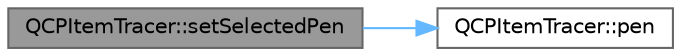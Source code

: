 digraph "QCPItemTracer::setSelectedPen"
{
 // LATEX_PDF_SIZE
  bgcolor="transparent";
  edge [fontname=Helvetica,fontsize=10,labelfontname=Helvetica,labelfontsize=10];
  node [fontname=Helvetica,fontsize=10,shape=box,height=0.2,width=0.4];
  rankdir="LR";
  Node1 [label="QCPItemTracer::setSelectedPen",height=0.2,width=0.4,color="gray40", fillcolor="grey60", style="filled", fontcolor="black",tooltip=" "];
  Node1 -> Node2 [color="steelblue1",style="solid"];
  Node2 [label="QCPItemTracer::pen",height=0.2,width=0.4,color="grey40", fillcolor="white", style="filled",URL="$class_q_c_p_item_tracer.html#a789cdc627868f5a4a0956816072571c9",tooltip=" "];
}
